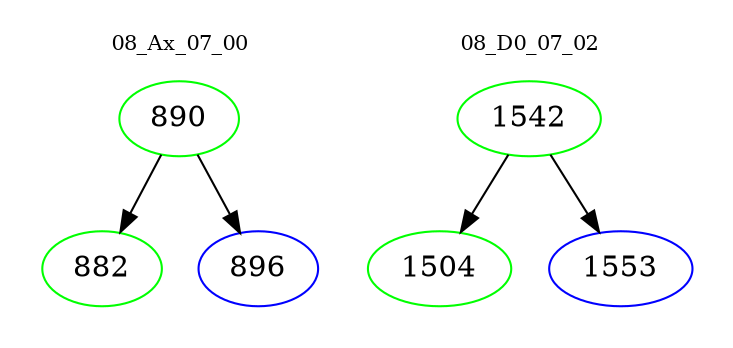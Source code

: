 digraph{
subgraph cluster_0 {
color = white
label = "08_Ax_07_00";
fontsize=10;
T0_890 [label="890", color="green"]
T0_890 -> T0_882 [color="black"]
T0_882 [label="882", color="green"]
T0_890 -> T0_896 [color="black"]
T0_896 [label="896", color="blue"]
}
subgraph cluster_1 {
color = white
label = "08_D0_07_02";
fontsize=10;
T1_1542 [label="1542", color="green"]
T1_1542 -> T1_1504 [color="black"]
T1_1504 [label="1504", color="green"]
T1_1542 -> T1_1553 [color="black"]
T1_1553 [label="1553", color="blue"]
}
}
